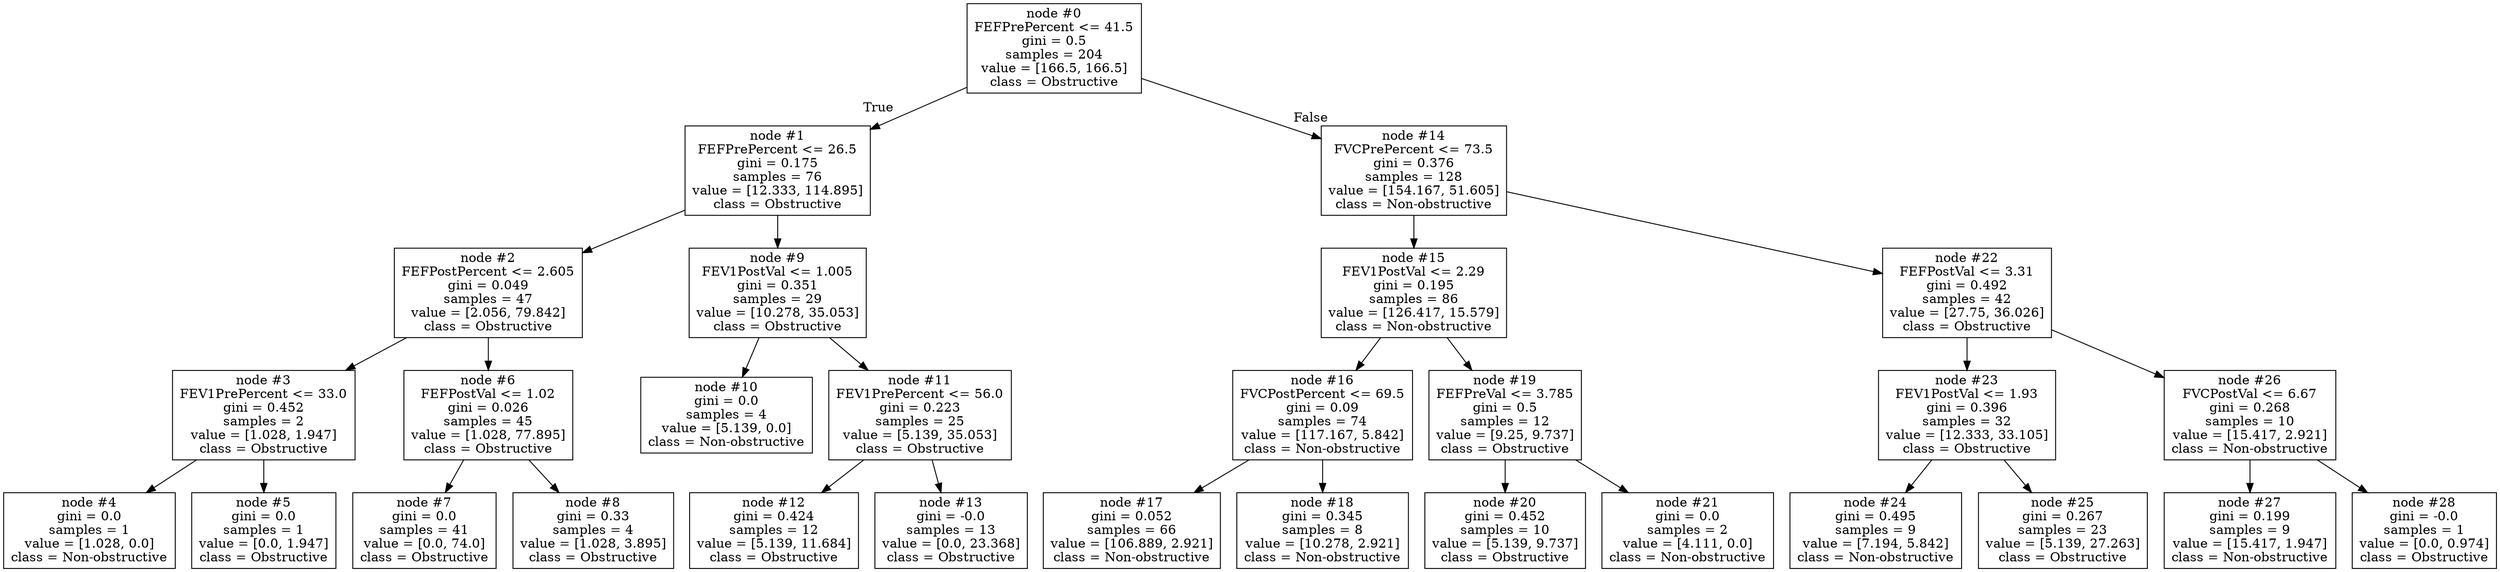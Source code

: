 digraph Tree {
node [shape=box] ;
0 [label="node #0\nFEFPrePercent <= 41.5\ngini = 0.5\nsamples = 204\nvalue = [166.5, 166.5]\nclass = Obstructive"] ;
1 [label="node #1\nFEFPrePercent <= 26.5\ngini = 0.175\nsamples = 76\nvalue = [12.333, 114.895]\nclass = Obstructive"] ;
0 -> 1 [labeldistance=2.5, labelangle=45, headlabel="True"] ;
2 [label="node #2\nFEFPostPercent <= 2.605\ngini = 0.049\nsamples = 47\nvalue = [2.056, 79.842]\nclass = Obstructive"] ;
1 -> 2 ;
3 [label="node #3\nFEV1PrePercent <= 33.0\ngini = 0.452\nsamples = 2\nvalue = [1.028, 1.947]\nclass = Obstructive"] ;
2 -> 3 ;
4 [label="node #4\ngini = 0.0\nsamples = 1\nvalue = [1.028, 0.0]\nclass = Non-obstructive"] ;
3 -> 4 ;
5 [label="node #5\ngini = 0.0\nsamples = 1\nvalue = [0.0, 1.947]\nclass = Obstructive"] ;
3 -> 5 ;
6 [label="node #6\nFEFPostVal <= 1.02\ngini = 0.026\nsamples = 45\nvalue = [1.028, 77.895]\nclass = Obstructive"] ;
2 -> 6 ;
7 [label="node #7\ngini = 0.0\nsamples = 41\nvalue = [0.0, 74.0]\nclass = Obstructive"] ;
6 -> 7 ;
8 [label="node #8\ngini = 0.33\nsamples = 4\nvalue = [1.028, 3.895]\nclass = Obstructive"] ;
6 -> 8 ;
9 [label="node #9\nFEV1PostVal <= 1.005\ngini = 0.351\nsamples = 29\nvalue = [10.278, 35.053]\nclass = Obstructive"] ;
1 -> 9 ;
10 [label="node #10\ngini = 0.0\nsamples = 4\nvalue = [5.139, 0.0]\nclass = Non-obstructive"] ;
9 -> 10 ;
11 [label="node #11\nFEV1PrePercent <= 56.0\ngini = 0.223\nsamples = 25\nvalue = [5.139, 35.053]\nclass = Obstructive"] ;
9 -> 11 ;
12 [label="node #12\ngini = 0.424\nsamples = 12\nvalue = [5.139, 11.684]\nclass = Obstructive"] ;
11 -> 12 ;
13 [label="node #13\ngini = -0.0\nsamples = 13\nvalue = [0.0, 23.368]\nclass = Obstructive"] ;
11 -> 13 ;
14 [label="node #14\nFVCPrePercent <= 73.5\ngini = 0.376\nsamples = 128\nvalue = [154.167, 51.605]\nclass = Non-obstructive"] ;
0 -> 14 [labeldistance=2.5, labelangle=-45, headlabel="False"] ;
15 [label="node #15\nFEV1PostVal <= 2.29\ngini = 0.195\nsamples = 86\nvalue = [126.417, 15.579]\nclass = Non-obstructive"] ;
14 -> 15 ;
16 [label="node #16\nFVCPostPercent <= 69.5\ngini = 0.09\nsamples = 74\nvalue = [117.167, 5.842]\nclass = Non-obstructive"] ;
15 -> 16 ;
17 [label="node #17\ngini = 0.052\nsamples = 66\nvalue = [106.889, 2.921]\nclass = Non-obstructive"] ;
16 -> 17 ;
18 [label="node #18\ngini = 0.345\nsamples = 8\nvalue = [10.278, 2.921]\nclass = Non-obstructive"] ;
16 -> 18 ;
19 [label="node #19\nFEFPreVal <= 3.785\ngini = 0.5\nsamples = 12\nvalue = [9.25, 9.737]\nclass = Obstructive"] ;
15 -> 19 ;
20 [label="node #20\ngini = 0.452\nsamples = 10\nvalue = [5.139, 9.737]\nclass = Obstructive"] ;
19 -> 20 ;
21 [label="node #21\ngini = 0.0\nsamples = 2\nvalue = [4.111, 0.0]\nclass = Non-obstructive"] ;
19 -> 21 ;
22 [label="node #22\nFEFPostVal <= 3.31\ngini = 0.492\nsamples = 42\nvalue = [27.75, 36.026]\nclass = Obstructive"] ;
14 -> 22 ;
23 [label="node #23\nFEV1PostVal <= 1.93\ngini = 0.396\nsamples = 32\nvalue = [12.333, 33.105]\nclass = Obstructive"] ;
22 -> 23 ;
24 [label="node #24\ngini = 0.495\nsamples = 9\nvalue = [7.194, 5.842]\nclass = Non-obstructive"] ;
23 -> 24 ;
25 [label="node #25\ngini = 0.267\nsamples = 23\nvalue = [5.139, 27.263]\nclass = Obstructive"] ;
23 -> 25 ;
26 [label="node #26\nFVCPostVal <= 6.67\ngini = 0.268\nsamples = 10\nvalue = [15.417, 2.921]\nclass = Non-obstructive"] ;
22 -> 26 ;
27 [label="node #27\ngini = 0.199\nsamples = 9\nvalue = [15.417, 1.947]\nclass = Non-obstructive"] ;
26 -> 27 ;
28 [label="node #28\ngini = -0.0\nsamples = 1\nvalue = [0.0, 0.974]\nclass = Obstructive"] ;
26 -> 28 ;
}